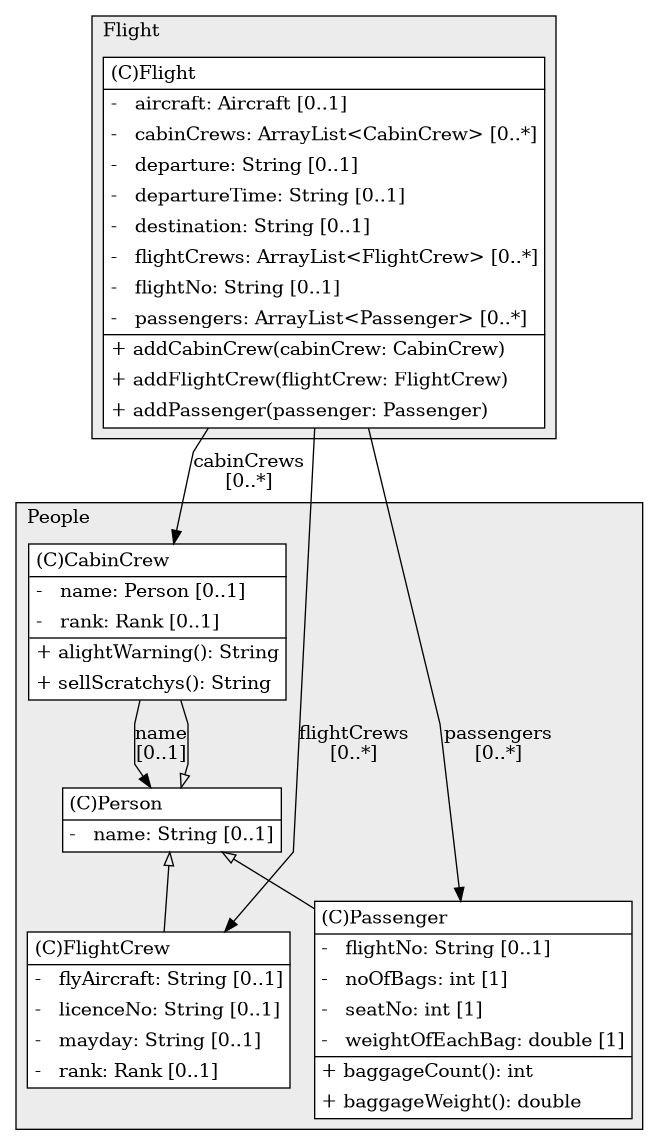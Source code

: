 @startuml

/' diagram meta data start
config=StructureConfiguration;
{
  "projectClassification": {
    "searchMode": "OpenProject", // OpenProject, AllProjects
    "includedProjects": "",
    "pathEndKeywords": "*.impl",
    "isClientPath": "",
    "isClientName": "",
    "isTestPath": "",
    "isTestName": "",
    "isMappingPath": "",
    "isMappingName": "",
    "isDataAccessPath": "",
    "isDataAccessName": "",
    "isDataStructurePath": "",
    "isDataStructureName": "",
    "isInterfaceStructuresPath": "",
    "isInterfaceStructuresName": "",
    "isEntryPointPath": "",
    "isEntryPointName": ""
  },
  "graphRestriction": {
    "classPackageExcludeFilter": "",
    "classPackageIncludeFilter": "",
    "classNameExcludeFilter": "",
    "classNameIncludeFilter": "",
    "methodNameExcludeFilter": "",
    "methodNameIncludeFilter": "",
    "removeByInheritance": "", // inheritance/annotation based filtering is done in a second step
    "removeByAnnotation": "",
    "removeByClassPackage": "", // cleanup the graph after inheritance/annotation based filtering is done
    "removeByClassName": "",
    "cutMappings": false,
    "cutEnum": true,
    "cutTests": true,
    "cutClient": true,
    "cutDataAccess": true,
    "cutInterfaceStructures": true,
    "cutDataStructures": true,
    "cutGetterAndSetter": true,
    "cutConstructors": true
  },
  "graphTraversal": {
    "forwardDepth": 3,
    "backwardDepth": 3,
    "classPackageExcludeFilter": "",
    "classPackageIncludeFilter": "",
    "classNameExcludeFilter": "",
    "classNameIncludeFilter": "",
    "methodNameExcludeFilter": "",
    "methodNameIncludeFilter": "",
    "hideMappings": false,
    "hideDataStructures": false,
    "hidePrivateMethods": true,
    "hideInterfaceCalls": true, // indirection: implementation -> interface (is hidden) -> implementation
    "onlyShowApplicationEntryPoints": false // root node is included
  },
  "details": {
    "aggregation": "GroupByClass", // ByClass, GroupByClass, None
    "showClassGenericTypes": true,
    "showMethods": true,
    "showMethodParameterNames": true,
    "showMethodParameterTypes": true,
    "showMethodReturnType": true,
    "showPackageLevels": 2,
    "showDetailedClassStructure": true
  },
  "rootClass": "People.Passenger"
}
diagram meta data end '/



digraph g {
    rankdir="TB"
    splines=polyline
    

'nodes 
subgraph cluster_1907941713 { 
   	label=People
	labeljust=l
	fillcolor="#ececec"
	style=filled
   
   CabinCrew1907941713[
	label=<<TABLE BORDER="1" CELLBORDER="0" CELLPADDING="4" CELLSPACING="0">
<TR><TD ALIGN="LEFT" >(C)CabinCrew</TD></TR>
<HR/>
<TR><TD ALIGN="LEFT" >-   name: Person [0..1]</TD></TR>
<TR><TD ALIGN="LEFT" >-   rank: Rank [0..1]</TD></TR>
<HR/>
<TR><TD ALIGN="LEFT" >+ alightWarning(): String</TD></TR>
<TR><TD ALIGN="LEFT" >+ sellScratchys(): String</TD></TR>
</TABLE>>
	style=filled
	margin=0
	shape=plaintext
	fillcolor="#FFFFFF"
];

FlightCrew1907941713[
	label=<<TABLE BORDER="1" CELLBORDER="0" CELLPADDING="4" CELLSPACING="0">
<TR><TD ALIGN="LEFT" >(C)FlightCrew</TD></TR>
<HR/>
<TR><TD ALIGN="LEFT" >-   flyAircraft: String [0..1]</TD></TR>
<TR><TD ALIGN="LEFT" >-   licenceNo: String [0..1]</TD></TR>
<TR><TD ALIGN="LEFT" >-   mayday: String [0..1]</TD></TR>
<TR><TD ALIGN="LEFT" >-   rank: Rank [0..1]</TD></TR>
</TABLE>>
	style=filled
	margin=0
	shape=plaintext
	fillcolor="#FFFFFF"
];

Passenger1907941713[
	label=<<TABLE BORDER="1" CELLBORDER="0" CELLPADDING="4" CELLSPACING="0">
<TR><TD ALIGN="LEFT" >(C)Passenger</TD></TR>
<HR/>
<TR><TD ALIGN="LEFT" >-   flightNo: String [0..1]</TD></TR>
<TR><TD ALIGN="LEFT" >-   noOfBags: int [1]</TD></TR>
<TR><TD ALIGN="LEFT" >-   seatNo: int [1]</TD></TR>
<TR><TD ALIGN="LEFT" >-   weightOfEachBag: double [1]</TD></TR>
<HR/>
<TR><TD ALIGN="LEFT" >+ baggageCount(): int</TD></TR>
<TR><TD ALIGN="LEFT" >+ baggageWeight(): double</TD></TR>
</TABLE>>
	style=filled
	margin=0
	shape=plaintext
	fillcolor="#FFFFFF"
];

Person1907941713[
	label=<<TABLE BORDER="1" CELLBORDER="0" CELLPADDING="4" CELLSPACING="0">
<TR><TD ALIGN="LEFT" >(C)Person</TD></TR>
<HR/>
<TR><TD ALIGN="LEFT" >-   name: String [0..1]</TD></TR>
</TABLE>>
	style=filled
	margin=0
	shape=plaintext
	fillcolor="#FFFFFF"
];
} 

subgraph cluster_2107011216 { 
   	label=Flight
	labeljust=l
	fillcolor="#ececec"
	style=filled
   
   Flight2107011216[
	label=<<TABLE BORDER="1" CELLBORDER="0" CELLPADDING="4" CELLSPACING="0">
<TR><TD ALIGN="LEFT" >(C)Flight</TD></TR>
<HR/>
<TR><TD ALIGN="LEFT" >-   aircraft: Aircraft [0..1]</TD></TR>
<TR><TD ALIGN="LEFT" >-   cabinCrews: ArrayList&lt;CabinCrew&gt; [0..*]</TD></TR>
<TR><TD ALIGN="LEFT" >-   departure: String [0..1]</TD></TR>
<TR><TD ALIGN="LEFT" >-   departureTime: String [0..1]</TD></TR>
<TR><TD ALIGN="LEFT" >-   destination: String [0..1]</TD></TR>
<TR><TD ALIGN="LEFT" >-   flightCrews: ArrayList&lt;FlightCrew&gt; [0..*]</TD></TR>
<TR><TD ALIGN="LEFT" >-   flightNo: String [0..1]</TD></TR>
<TR><TD ALIGN="LEFT" >-   passengers: ArrayList&lt;Passenger&gt; [0..*]</TD></TR>
<HR/>
<TR><TD ALIGN="LEFT" >+ addCabinCrew(cabinCrew: CabinCrew)</TD></TR>
<TR><TD ALIGN="LEFT" >+ addFlightCrew(flightCrew: FlightCrew)</TD></TR>
<TR><TD ALIGN="LEFT" >+ addPassenger(passenger: Passenger)</TD></TR>
</TABLE>>
	style=filled
	margin=0
	shape=plaintext
	fillcolor="#FFFFFF"
];
} 

'edges    
CabinCrew1907941713 -> Person1907941713[label="name
[0..1]"];
Flight2107011216 -> CabinCrew1907941713[label="cabinCrews
[0..*]"];
Flight2107011216 -> FlightCrew1907941713[label="flightCrews
[0..*]"];
Flight2107011216 -> Passenger1907941713[label="passengers
[0..*]"];
Person1907941713 -> CabinCrew1907941713[arrowhead=none, arrowtail=empty, dir=both];
Person1907941713 -> FlightCrew1907941713[arrowhead=none, arrowtail=empty, dir=both];
Person1907941713 -> Passenger1907941713[arrowhead=none, arrowtail=empty, dir=both];
    
}
@enduml